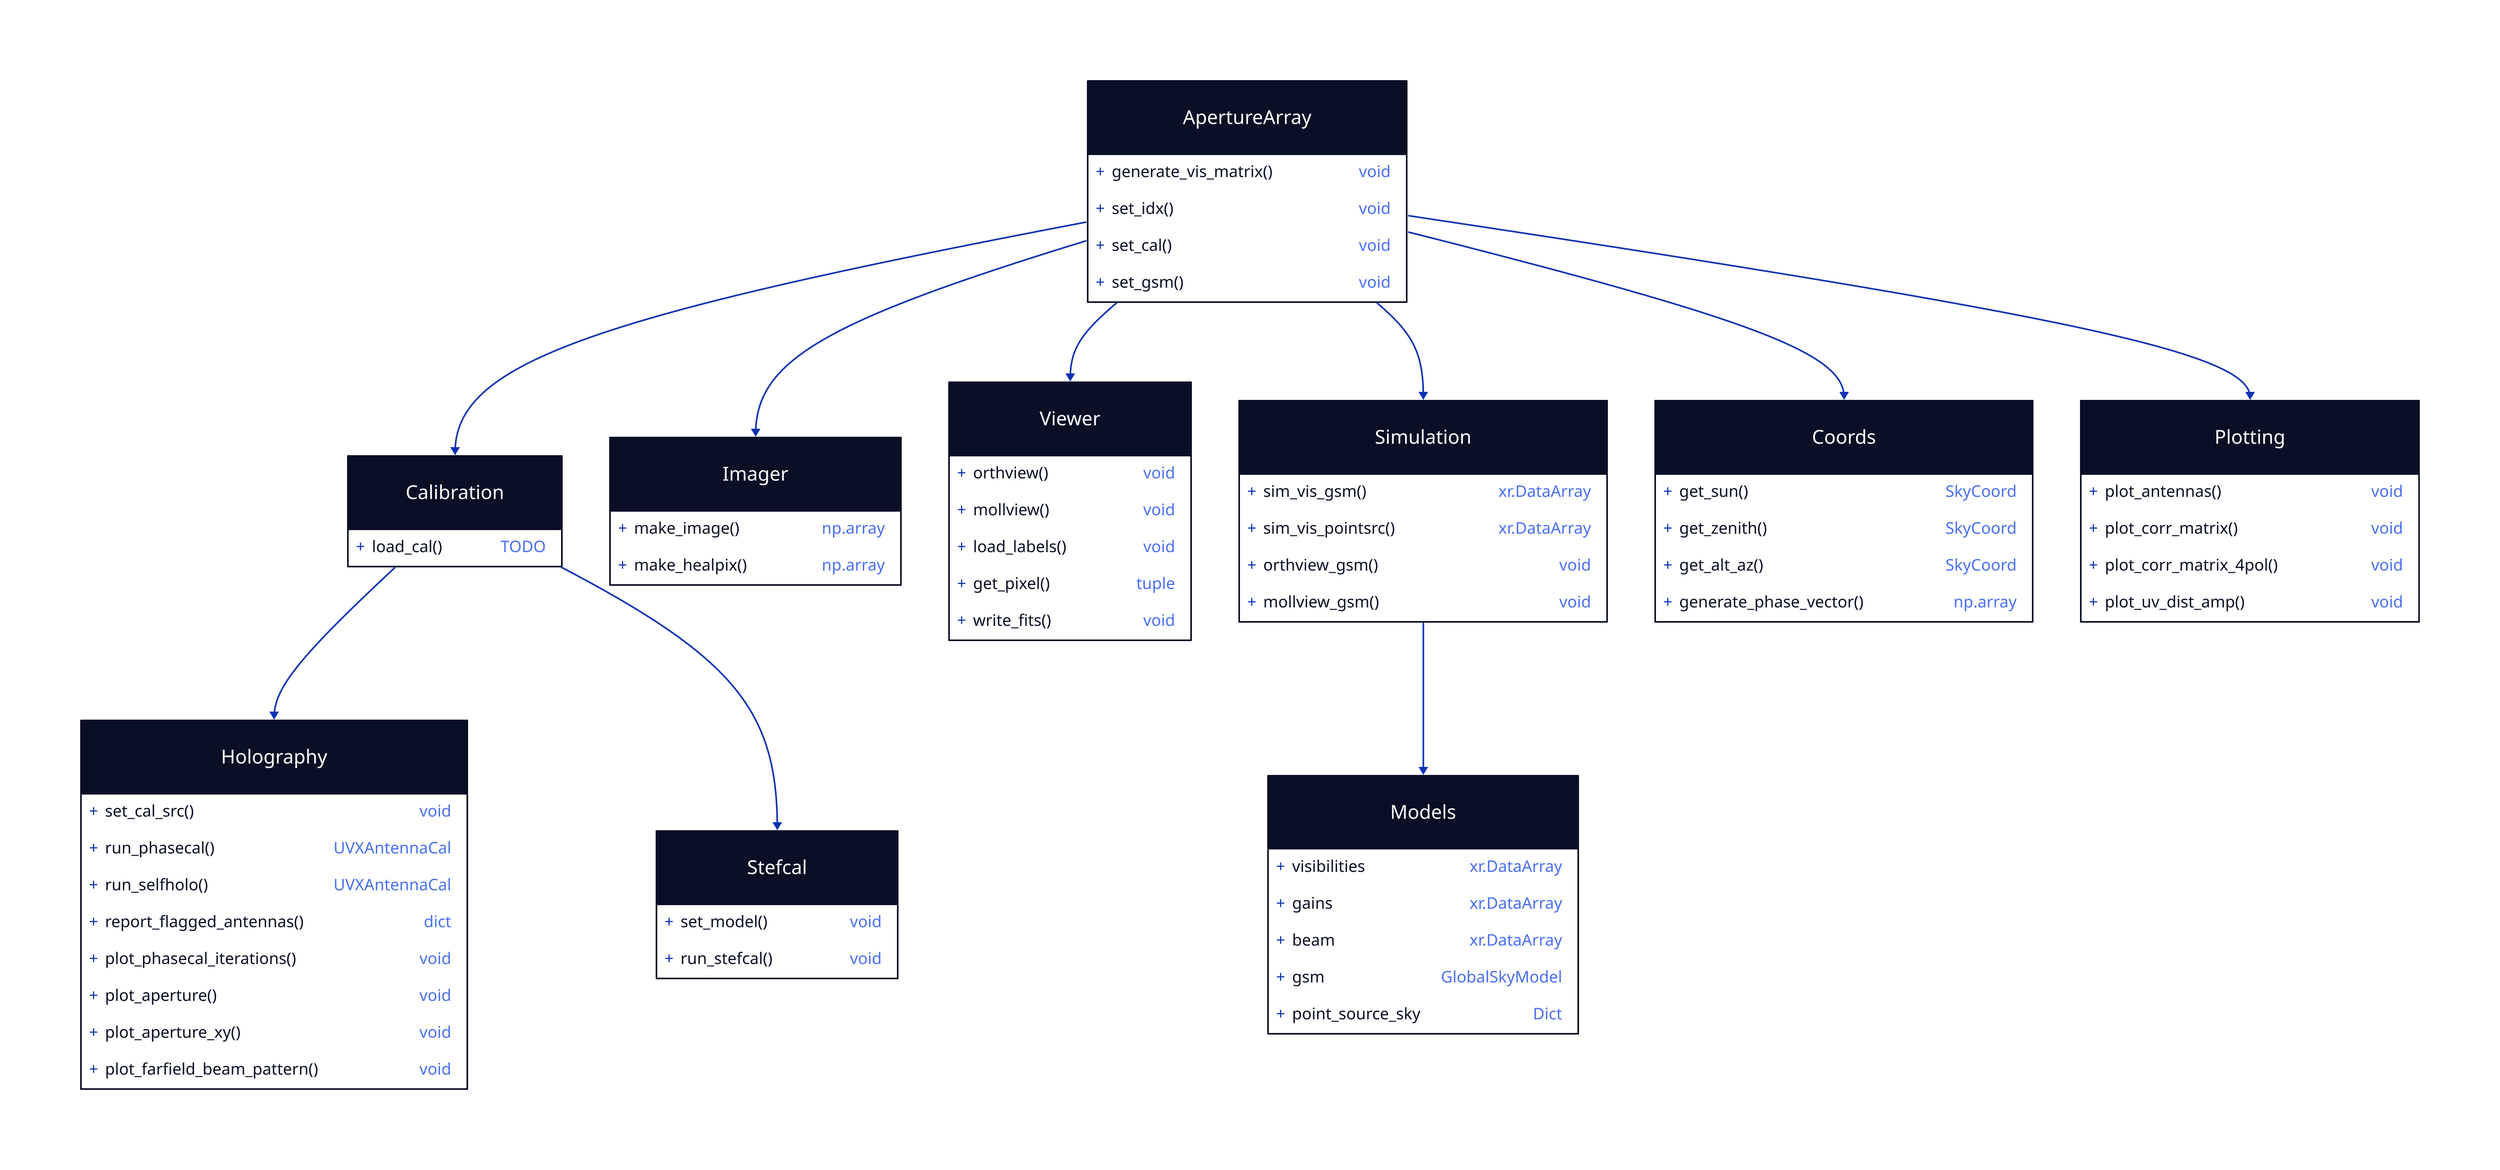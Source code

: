 #D2_THEME=100 d2 --sketch -w postx_modules.d2 postx_modules.svg
#rsvg-convert -o postx_modules.png postx_modules.svg

ApertureArray: {
  shape: class
  generate_vis_matrix()
  set_idx()
  set_cal()
  set_gsm()
}

Calibration {
  shape: class
  load_cal(): TODO
}

Holography {
  shape: class
  set_cal_src()
  run_phasecal(): UVXAntennaCal
  run_selfholo(): UVXAntennaCal
  report_flagged_antennas(): dict
  plot_phasecal_iterations()
  plot_aperture()
  plot_aperture_xy()
  plot_farfield_beam_pattern()
}

Stefcal {
  shape: class
  set_model()
  run_stefcal()
}

Imager {
  shape: class
  make_image(): np.array
  make_healpix(): np.array
  #deconvolve(): TODO
  #peel(): TODO
}

Viewer {
  shape: class
  orthview()
  mollview()
  load_labels()
  get_pixel(): tuple
  write_fits()
}

Simulation {
  shape: class
  sim_vis_gsm():  xr.DataArray
  sim_vis_pointsrc():  xr.DataArray
  orthview_gsm()
  mollview_gsm()
}

Models {
  shape: class
  visibilities: xr.DataArray
  gains: xr.DataArray
  beam: xr.DataArray
  gsm: GlobalSkyModel
  point_source_sky: Dict
}

Coords {
  shape: class
  get_sun(): SkyCoord
  get_zenith(): SkyCoord
  get_alt_az(): SkyCoord
  generate_phase_vector(): np.array
}

Plotting {
  shape: class
  plot_antennas()
  plot_corr_matrix()
  plot_corr_matrix_4pol()
  plot_uv_dist_amp()
}

ApertureArray -> Coords
ApertureArray -> Plotting
ApertureArray -> Imager
ApertureArray -> Viewer
ApertureArray -> Calibration
ApertureArray -> Simulation -> Models

Calibration -> Holography
Calibration -> Stefcal
